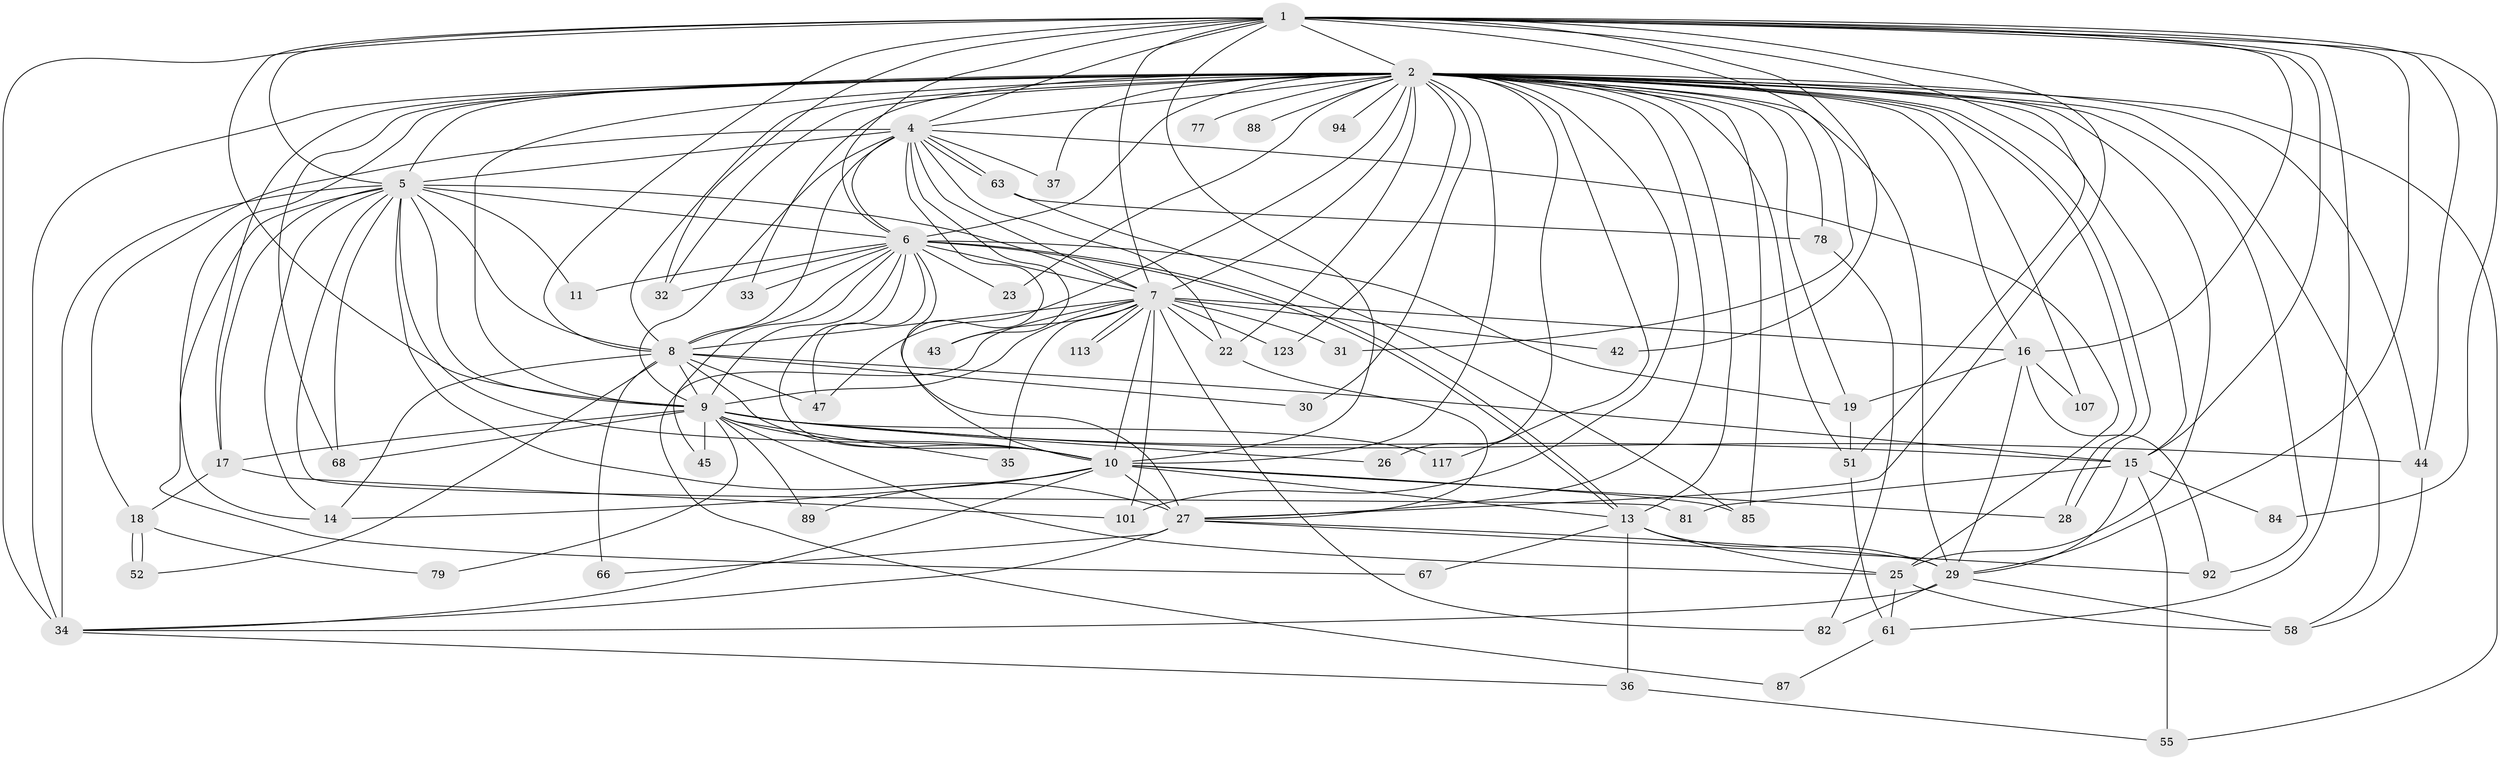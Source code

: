 // original degree distribution, {24: 0.007874015748031496, 32: 0.007874015748031496, 35: 0.007874015748031496, 20: 0.007874015748031496, 18: 0.015748031496062992, 23: 0.015748031496062992, 15: 0.007874015748031496, 22: 0.007874015748031496, 2: 0.5354330708661418, 7: 0.015748031496062992, 4: 0.11023622047244094, 6: 0.015748031496062992, 5: 0.03937007874015748, 3: 0.1968503937007874, 10: 0.007874015748031496}
// Generated by graph-tools (version 1.1) at 2025/14/03/09/25 04:14:04]
// undirected, 63 vertices, 180 edges
graph export_dot {
graph [start="1"]
  node [color=gray90,style=filled];
  1;
  2 [super="+3+64+12+80"];
  4 [super="+75+115"];
  5 [super="+74+24+73+40"];
  6 [super="+54"];
  7 [super="+70"];
  8;
  9 [super="+96"];
  10 [super="+62+39+72+56"];
  11;
  13 [super="+50+21+48"];
  14;
  15 [super="+76+65"];
  16 [super="+20"];
  17 [super="+100"];
  18;
  19 [super="+57"];
  22 [super="+105"];
  23;
  25 [super="+126+59"];
  26 [super="+41"];
  27 [super="+53+46+99"];
  28 [super="+69"];
  29 [super="+38+124"];
  30;
  31;
  32 [super="+116"];
  33;
  34 [super="+83+60+49"];
  35;
  36;
  37;
  42;
  43;
  44 [super="+109"];
  45;
  47 [super="+121"];
  51;
  52 [super="+93"];
  55 [super="+91"];
  58 [super="+86+71"];
  61 [super="+127"];
  63 [super="+104"];
  66;
  67;
  68 [super="+106"];
  77 [super="+103"];
  78 [super="+119"];
  79;
  81;
  82;
  84;
  85;
  87;
  88;
  89;
  92 [super="+98"];
  94;
  101 [super="+118"];
  107;
  113;
  117;
  123;
  1 -- 2 [weight=2];
  1 -- 4;
  1 -- 5;
  1 -- 6;
  1 -- 7 [weight=2];
  1 -- 8;
  1 -- 9;
  1 -- 10 [weight=2];
  1 -- 16;
  1 -- 29;
  1 -- 31;
  1 -- 32;
  1 -- 42;
  1 -- 44;
  1 -- 51;
  1 -- 61;
  1 -- 84;
  1 -- 34 [weight=2];
  1 -- 15;
  1 -- 27;
  2 -- 4 [weight=2];
  2 -- 5 [weight=3];
  2 -- 6 [weight=3];
  2 -- 7 [weight=2];
  2 -- 8 [weight=2];
  2 -- 9 [weight=2];
  2 -- 10 [weight=3];
  2 -- 14;
  2 -- 26 [weight=4];
  2 -- 28;
  2 -- 28;
  2 -- 29 [weight=2];
  2 -- 32;
  2 -- 37;
  2 -- 51;
  2 -- 68;
  2 -- 77 [weight=3];
  2 -- 88 [weight=2];
  2 -- 15;
  2 -- 19 [weight=2];
  2 -- 23;
  2 -- 30;
  2 -- 33 [weight=2];
  2 -- 34 [weight=2];
  2 -- 55;
  2 -- 58;
  2 -- 78;
  2 -- 85;
  2 -- 94 [weight=2];
  2 -- 101;
  2 -- 107;
  2 -- 117;
  2 -- 123;
  2 -- 47;
  2 -- 16;
  2 -- 27;
  2 -- 44;
  2 -- 92;
  2 -- 13;
  2 -- 25;
  2 -- 17;
  2 -- 22;
  4 -- 5;
  4 -- 6 [weight=2];
  4 -- 7;
  4 -- 8;
  4 -- 9 [weight=3];
  4 -- 10;
  4 -- 18;
  4 -- 22;
  4 -- 25;
  4 -- 37;
  4 -- 43;
  4 -- 63 [weight=2];
  4 -- 63;
  5 -- 6;
  5 -- 7;
  5 -- 8;
  5 -- 9;
  5 -- 10;
  5 -- 11;
  5 -- 17;
  5 -- 67;
  5 -- 68;
  5 -- 81;
  5 -- 14;
  5 -- 27;
  5 -- 34;
  6 -- 7;
  6 -- 8;
  6 -- 9;
  6 -- 10 [weight=2];
  6 -- 11;
  6 -- 13;
  6 -- 13;
  6 -- 23;
  6 -- 27;
  6 -- 33;
  6 -- 45;
  6 -- 47;
  6 -- 32;
  6 -- 19 [weight=2];
  7 -- 8;
  7 -- 9;
  7 -- 10 [weight=2];
  7 -- 16;
  7 -- 22;
  7 -- 31;
  7 -- 35;
  7 -- 42;
  7 -- 43;
  7 -- 82;
  7 -- 87;
  7 -- 101;
  7 -- 113;
  7 -- 113;
  7 -- 123;
  8 -- 9;
  8 -- 10;
  8 -- 14;
  8 -- 15;
  8 -- 30;
  8 -- 47;
  8 -- 66;
  8 -- 52;
  9 -- 10;
  9 -- 17;
  9 -- 26;
  9 -- 35;
  9 -- 44;
  9 -- 45;
  9 -- 79;
  9 -- 89;
  9 -- 117;
  9 -- 15;
  9 -- 68;
  9 -- 25;
  10 -- 27;
  10 -- 89;
  10 -- 28;
  10 -- 85;
  10 -- 14;
  10 -- 13;
  10 -- 34;
  13 -- 36;
  13 -- 67;
  13 -- 29 [weight=2];
  13 -- 25;
  15 -- 55;
  15 -- 81;
  15 -- 84;
  15 -- 29;
  16 -- 19;
  16 -- 92;
  16 -- 107;
  16 -- 29;
  17 -- 18;
  17 -- 101;
  18 -- 52;
  18 -- 52;
  18 -- 79;
  19 -- 51;
  22 -- 27;
  25 -- 61;
  25 -- 58;
  27 -- 66;
  27 -- 92;
  27 -- 29 [weight=2];
  27 -- 34;
  29 -- 34;
  29 -- 82;
  29 -- 58;
  34 -- 36;
  36 -- 55;
  44 -- 58;
  51 -- 61;
  61 -- 87;
  63 -- 78;
  63 -- 85;
  78 -- 82;
}
